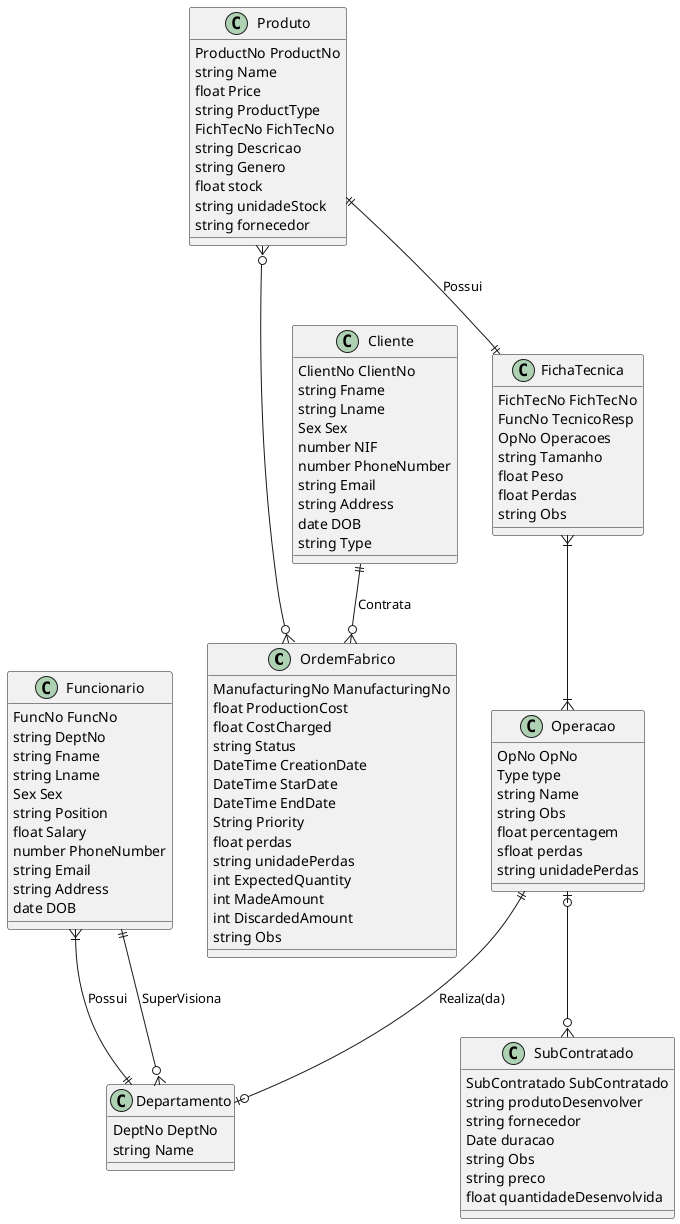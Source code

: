 @startuml tableBD

/'
Falta SubContratados, SubContratados
'/


/'
Ainda é o concetual
'/


/'
Agregações:
Funcionario com Departamento
Departamento com OperaçãoInterna
FichaTecnica com Operacao

Composições:
Produto com Ordem de fabrico
Cliente com Ordem de fabrico
Produto com Ficha Tecnica
OperacaoSubContratada com Operacao
OperacaoInterna com Operacao
'/

/'
Define os Produto a fabricar,
Quantidades necessárias
Prazos de conclusão

int ExpectedQuantity
int MadeAmount
int DiscardedAmount (Este 3 atributos diz respeito a quantidade produzida por produto)

'/
class OrdemFabrico {
    ManufacturingNo ManufacturingNo
    float ProductionCost
    float CostCharged
    string Status 
    DateTime CreationDate
    DateTime StarDate
    DateTime EndDate
    String Priority
    float perdas 
    string unidadePerdas
    int ExpectedQuantity
    int MadeAmount
    int DiscardedAmount
    string Obs
}   

/'
O stock é quantidade que tem de produto
O fornecedor vai ter os campos da tabela e o produto 
pode ter varios

Talvez haja uma tabela materiais que liga juntamente
ao produto há tabela operação
'/
class Produto {
    ProductNo ProductNo
    string Name 
    float Price 
    string ProductType
    FichTecNo FichTecNo
    string Descricao
    string Genero
    float stock 
    string unidadeStock
    string fornecedor 
}

/'
Conjunto de operações necessarias para a produção
de um produto
'/
class FichaTecnica {
    FichTecNo FichTecNo
    FuncNo TecnicoResp 
    OpNo Operacoes
    string Tamanho
    float Peso
    float Perdas
    string Obs
}

/'
Parceiro externo que pode desenvolver uma operação
Ver se apenas um subContratado pode fazer uma e so uma operação
'/
class Operacao {
    OpNo OpNo 
    Type type 
    string Name 
    string Obs
    float percentagem
    sfloat perdas 
    string unidadePerdas
}

/'
Se a fabrica embia materiais para eles, 
deve ter um campo para isso.
'/
class SubContratado {
    SubContratado SubContratado
    string produtoDesenvolver
    string fornecedor 
    Date duracao
    string Obs
    string preco
    float quantidadeDesenvolvida
}


/'Extras se quissermos complicar'/

/'Setor da fabrica responsável por uma determinada
operacao'/
class Departamento {
    DeptNo DeptNo 
    string Name 
}

/'
Funcionario da fabrica, que faz parte de um setor
'/
class Funcionario {
    FuncNo FuncNo
    string DeptNo 
    string Fname 
    string Lname 
    Sex Sex
    string Position
    float Salary
    number PhoneNumber 
    string Email 
    string Address
    date DOB
}

class Cliente {
    ClientNo ClientNo
    string Fname
    string Lname
    Sex Sex
    number NIF 
    number PhoneNumber 
    string Email
    string Address 
    date DOB 
    string Type  
}

/'
Relacionamento dos Funcionarios
'/
Funcionario }|--|| Departamento: Possui
Funcionario ||--o{ Departamento: SuperVisiona 

/'
Relacionamento das Operacoes Interna
'/
Operacao ||--o| Departamento: Realiza(da)
Operacao |o--o{ SubContratado
/'
Relacionamento Ficha Tecnica
'/
FichaTecnica }|--|{ Operacao

/'
Relacionamentos do Produto
'/
Produto ||--|| FichaTecnica: Possui
Produto }o---o{ OrdemFabrico

/'
Relacionamento Ordem Fabrico
'/
Cliente ||--o{ OrdemFabrico: Contrata

@enduml